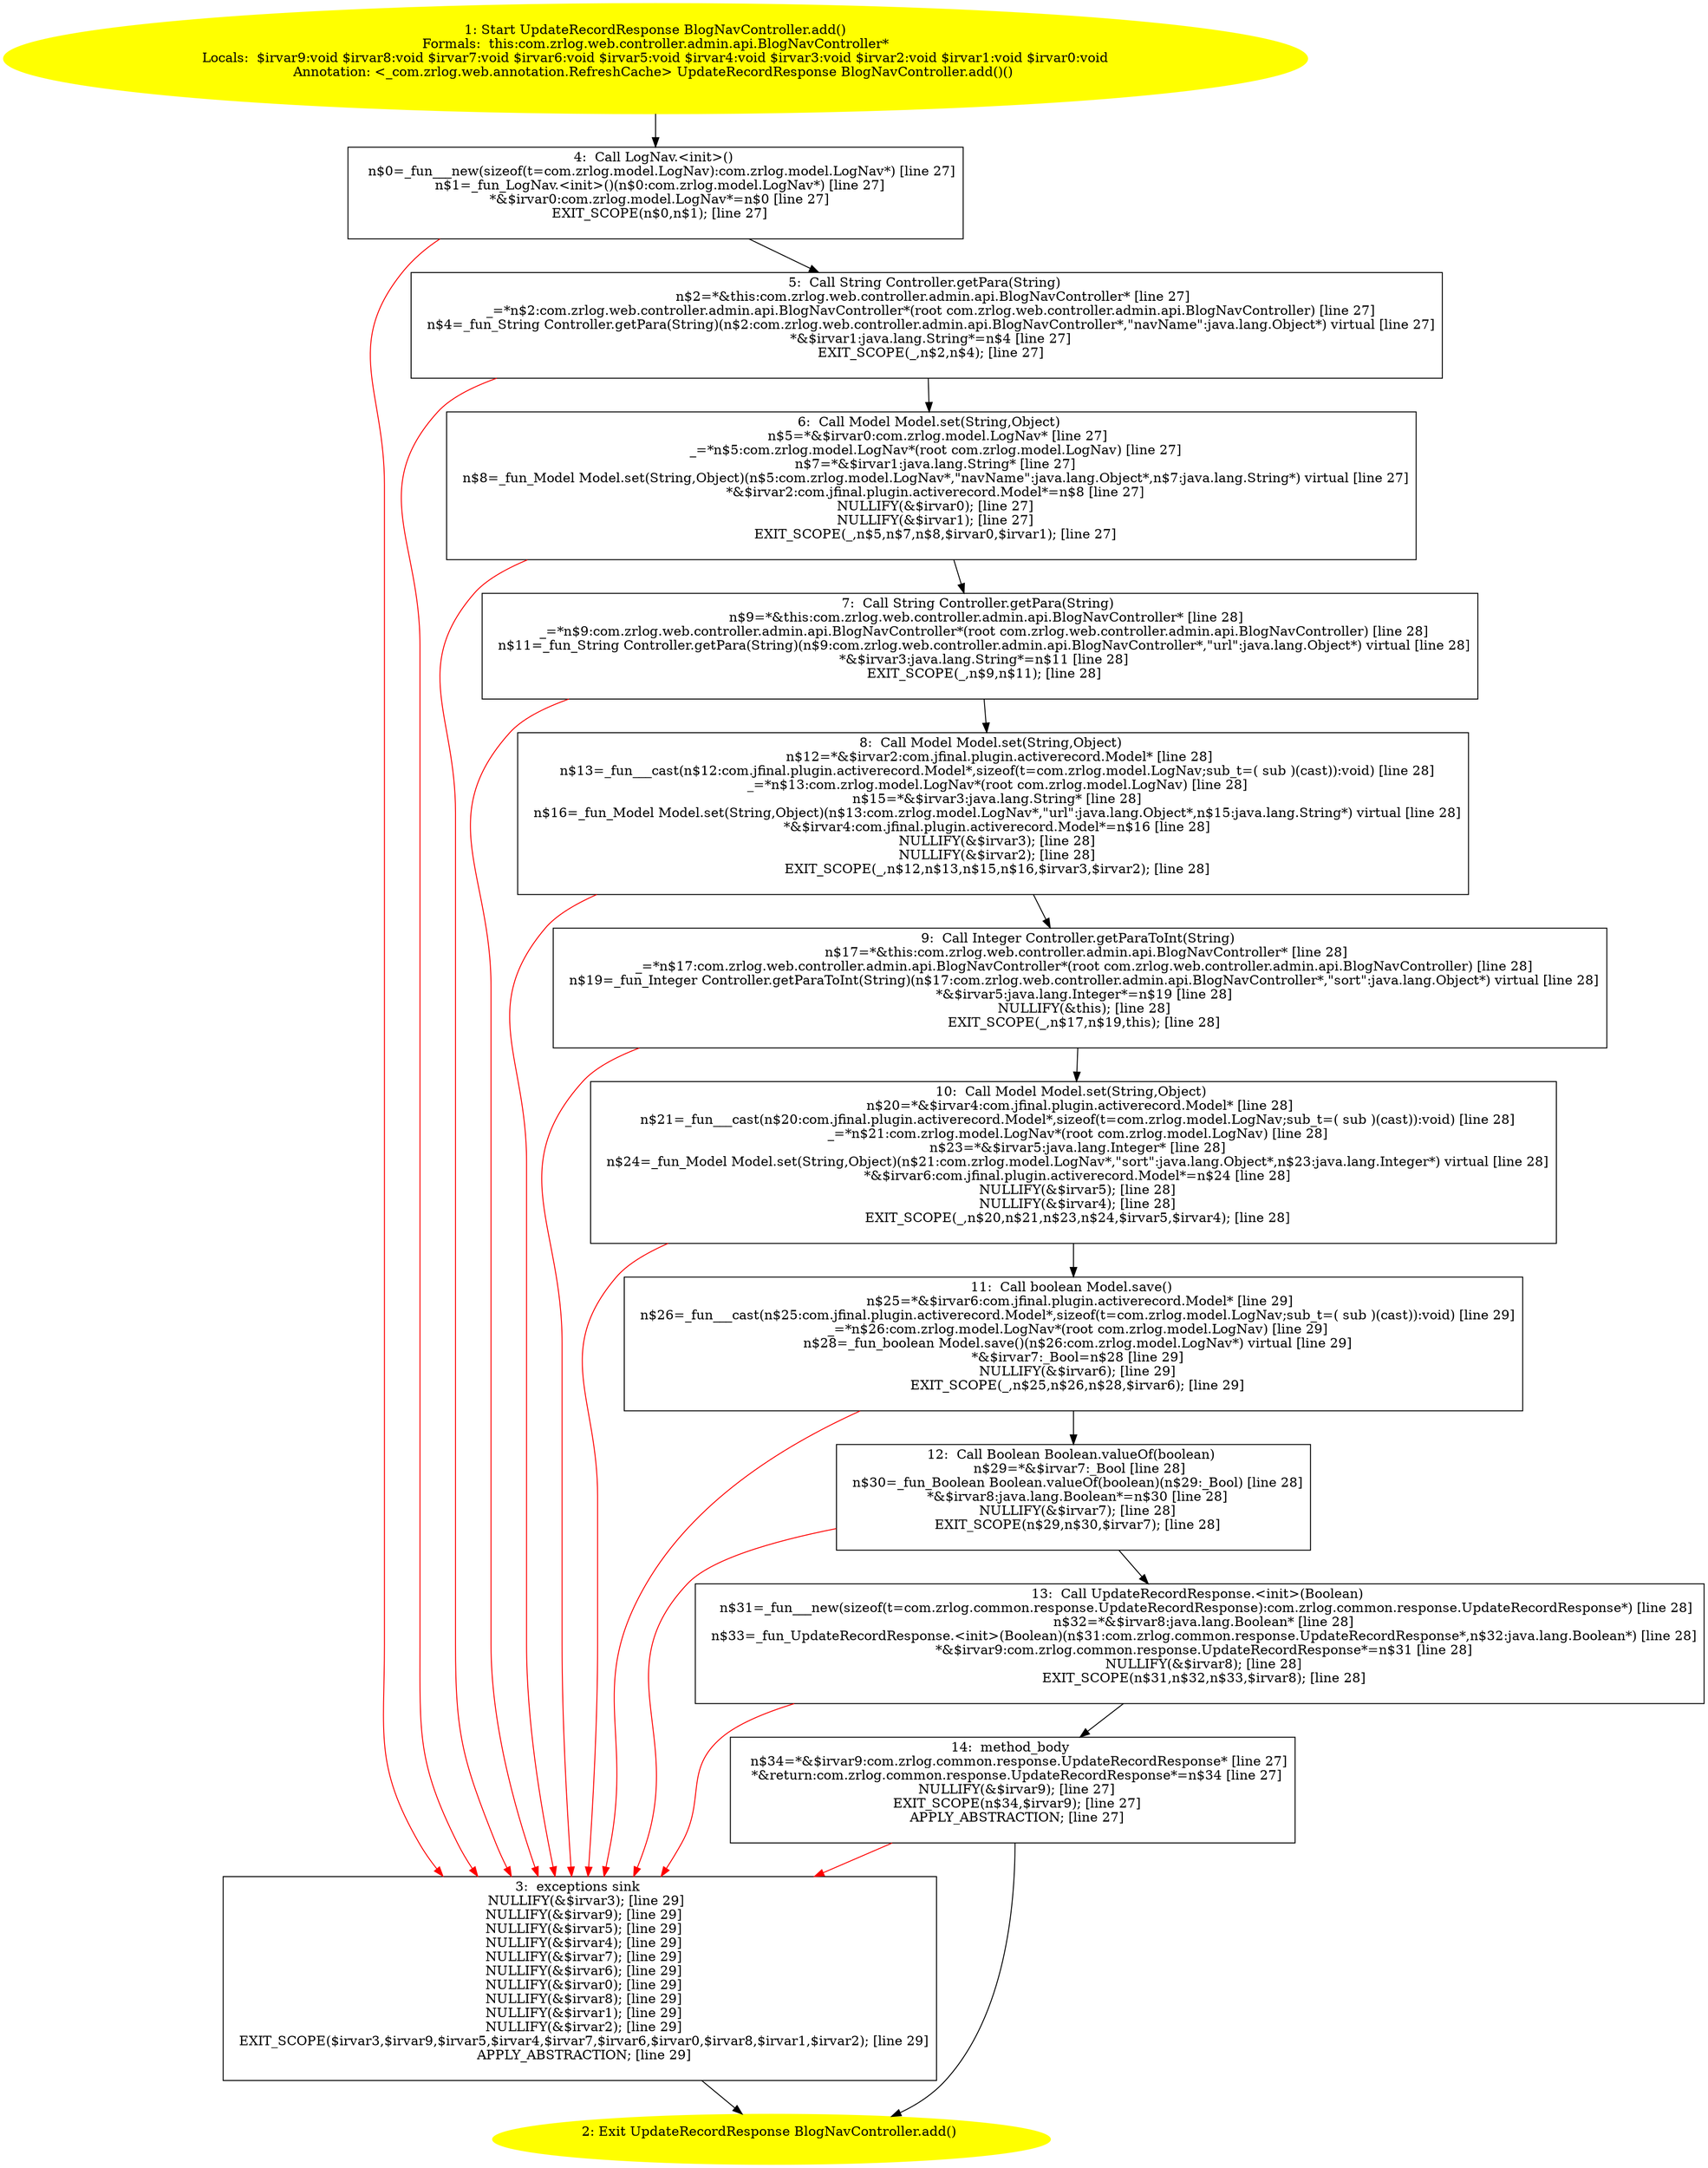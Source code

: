 /* @generated */
digraph cfg {
"com.zrlog.web.controller.admin.api.BlogNavController.add():com.zrlog.common.response.UpdateRecordRes.d4b78173ea906ada0cf722143518ce16_1" [label="1: Start UpdateRecordResponse BlogNavController.add()\nFormals:  this:com.zrlog.web.controller.admin.api.BlogNavController*\nLocals:  $irvar9:void $irvar8:void $irvar7:void $irvar6:void $irvar5:void $irvar4:void $irvar3:void $irvar2:void $irvar1:void $irvar0:void\nAnnotation: <_com.zrlog.web.annotation.RefreshCache> UpdateRecordResponse BlogNavController.add()() \n  " color=yellow style=filled]
	

	 "com.zrlog.web.controller.admin.api.BlogNavController.add():com.zrlog.common.response.UpdateRecordRes.d4b78173ea906ada0cf722143518ce16_1" -> "com.zrlog.web.controller.admin.api.BlogNavController.add():com.zrlog.common.response.UpdateRecordRes.d4b78173ea906ada0cf722143518ce16_4" ;
"com.zrlog.web.controller.admin.api.BlogNavController.add():com.zrlog.common.response.UpdateRecordRes.d4b78173ea906ada0cf722143518ce16_2" [label="2: Exit UpdateRecordResponse BlogNavController.add() \n  " color=yellow style=filled]
	

"com.zrlog.web.controller.admin.api.BlogNavController.add():com.zrlog.common.response.UpdateRecordRes.d4b78173ea906ada0cf722143518ce16_3" [label="3:  exceptions sink \n   NULLIFY(&$irvar3); [line 29]\n  NULLIFY(&$irvar9); [line 29]\n  NULLIFY(&$irvar5); [line 29]\n  NULLIFY(&$irvar4); [line 29]\n  NULLIFY(&$irvar7); [line 29]\n  NULLIFY(&$irvar6); [line 29]\n  NULLIFY(&$irvar0); [line 29]\n  NULLIFY(&$irvar8); [line 29]\n  NULLIFY(&$irvar1); [line 29]\n  NULLIFY(&$irvar2); [line 29]\n  EXIT_SCOPE($irvar3,$irvar9,$irvar5,$irvar4,$irvar7,$irvar6,$irvar0,$irvar8,$irvar1,$irvar2); [line 29]\n  APPLY_ABSTRACTION; [line 29]\n " shape="box"]
	

	 "com.zrlog.web.controller.admin.api.BlogNavController.add():com.zrlog.common.response.UpdateRecordRes.d4b78173ea906ada0cf722143518ce16_3" -> "com.zrlog.web.controller.admin.api.BlogNavController.add():com.zrlog.common.response.UpdateRecordRes.d4b78173ea906ada0cf722143518ce16_2" ;
"com.zrlog.web.controller.admin.api.BlogNavController.add():com.zrlog.common.response.UpdateRecordRes.d4b78173ea906ada0cf722143518ce16_4" [label="4:  Call LogNav.<init>() \n   n$0=_fun___new(sizeof(t=com.zrlog.model.LogNav):com.zrlog.model.LogNav*) [line 27]\n  n$1=_fun_LogNav.<init>()(n$0:com.zrlog.model.LogNav*) [line 27]\n  *&$irvar0:com.zrlog.model.LogNav*=n$0 [line 27]\n  EXIT_SCOPE(n$0,n$1); [line 27]\n " shape="box"]
	

	 "com.zrlog.web.controller.admin.api.BlogNavController.add():com.zrlog.common.response.UpdateRecordRes.d4b78173ea906ada0cf722143518ce16_4" -> "com.zrlog.web.controller.admin.api.BlogNavController.add():com.zrlog.common.response.UpdateRecordRes.d4b78173ea906ada0cf722143518ce16_5" ;
	 "com.zrlog.web.controller.admin.api.BlogNavController.add():com.zrlog.common.response.UpdateRecordRes.d4b78173ea906ada0cf722143518ce16_4" -> "com.zrlog.web.controller.admin.api.BlogNavController.add():com.zrlog.common.response.UpdateRecordRes.d4b78173ea906ada0cf722143518ce16_3" [color="red" ];
"com.zrlog.web.controller.admin.api.BlogNavController.add():com.zrlog.common.response.UpdateRecordRes.d4b78173ea906ada0cf722143518ce16_5" [label="5:  Call String Controller.getPara(String) \n   n$2=*&this:com.zrlog.web.controller.admin.api.BlogNavController* [line 27]\n  _=*n$2:com.zrlog.web.controller.admin.api.BlogNavController*(root com.zrlog.web.controller.admin.api.BlogNavController) [line 27]\n  n$4=_fun_String Controller.getPara(String)(n$2:com.zrlog.web.controller.admin.api.BlogNavController*,\"navName\":java.lang.Object*) virtual [line 27]\n  *&$irvar1:java.lang.String*=n$4 [line 27]\n  EXIT_SCOPE(_,n$2,n$4); [line 27]\n " shape="box"]
	

	 "com.zrlog.web.controller.admin.api.BlogNavController.add():com.zrlog.common.response.UpdateRecordRes.d4b78173ea906ada0cf722143518ce16_5" -> "com.zrlog.web.controller.admin.api.BlogNavController.add():com.zrlog.common.response.UpdateRecordRes.d4b78173ea906ada0cf722143518ce16_6" ;
	 "com.zrlog.web.controller.admin.api.BlogNavController.add():com.zrlog.common.response.UpdateRecordRes.d4b78173ea906ada0cf722143518ce16_5" -> "com.zrlog.web.controller.admin.api.BlogNavController.add():com.zrlog.common.response.UpdateRecordRes.d4b78173ea906ada0cf722143518ce16_3" [color="red" ];
"com.zrlog.web.controller.admin.api.BlogNavController.add():com.zrlog.common.response.UpdateRecordRes.d4b78173ea906ada0cf722143518ce16_6" [label="6:  Call Model Model.set(String,Object) \n   n$5=*&$irvar0:com.zrlog.model.LogNav* [line 27]\n  _=*n$5:com.zrlog.model.LogNav*(root com.zrlog.model.LogNav) [line 27]\n  n$7=*&$irvar1:java.lang.String* [line 27]\n  n$8=_fun_Model Model.set(String,Object)(n$5:com.zrlog.model.LogNav*,\"navName\":java.lang.Object*,n$7:java.lang.String*) virtual [line 27]\n  *&$irvar2:com.jfinal.plugin.activerecord.Model*=n$8 [line 27]\n  NULLIFY(&$irvar0); [line 27]\n  NULLIFY(&$irvar1); [line 27]\n  EXIT_SCOPE(_,n$5,n$7,n$8,$irvar0,$irvar1); [line 27]\n " shape="box"]
	

	 "com.zrlog.web.controller.admin.api.BlogNavController.add():com.zrlog.common.response.UpdateRecordRes.d4b78173ea906ada0cf722143518ce16_6" -> "com.zrlog.web.controller.admin.api.BlogNavController.add():com.zrlog.common.response.UpdateRecordRes.d4b78173ea906ada0cf722143518ce16_7" ;
	 "com.zrlog.web.controller.admin.api.BlogNavController.add():com.zrlog.common.response.UpdateRecordRes.d4b78173ea906ada0cf722143518ce16_6" -> "com.zrlog.web.controller.admin.api.BlogNavController.add():com.zrlog.common.response.UpdateRecordRes.d4b78173ea906ada0cf722143518ce16_3" [color="red" ];
"com.zrlog.web.controller.admin.api.BlogNavController.add():com.zrlog.common.response.UpdateRecordRes.d4b78173ea906ada0cf722143518ce16_7" [label="7:  Call String Controller.getPara(String) \n   n$9=*&this:com.zrlog.web.controller.admin.api.BlogNavController* [line 28]\n  _=*n$9:com.zrlog.web.controller.admin.api.BlogNavController*(root com.zrlog.web.controller.admin.api.BlogNavController) [line 28]\n  n$11=_fun_String Controller.getPara(String)(n$9:com.zrlog.web.controller.admin.api.BlogNavController*,\"url\":java.lang.Object*) virtual [line 28]\n  *&$irvar3:java.lang.String*=n$11 [line 28]\n  EXIT_SCOPE(_,n$9,n$11); [line 28]\n " shape="box"]
	

	 "com.zrlog.web.controller.admin.api.BlogNavController.add():com.zrlog.common.response.UpdateRecordRes.d4b78173ea906ada0cf722143518ce16_7" -> "com.zrlog.web.controller.admin.api.BlogNavController.add():com.zrlog.common.response.UpdateRecordRes.d4b78173ea906ada0cf722143518ce16_8" ;
	 "com.zrlog.web.controller.admin.api.BlogNavController.add():com.zrlog.common.response.UpdateRecordRes.d4b78173ea906ada0cf722143518ce16_7" -> "com.zrlog.web.controller.admin.api.BlogNavController.add():com.zrlog.common.response.UpdateRecordRes.d4b78173ea906ada0cf722143518ce16_3" [color="red" ];
"com.zrlog.web.controller.admin.api.BlogNavController.add():com.zrlog.common.response.UpdateRecordRes.d4b78173ea906ada0cf722143518ce16_8" [label="8:  Call Model Model.set(String,Object) \n   n$12=*&$irvar2:com.jfinal.plugin.activerecord.Model* [line 28]\n  n$13=_fun___cast(n$12:com.jfinal.plugin.activerecord.Model*,sizeof(t=com.zrlog.model.LogNav;sub_t=( sub )(cast)):void) [line 28]\n  _=*n$13:com.zrlog.model.LogNav*(root com.zrlog.model.LogNav) [line 28]\n  n$15=*&$irvar3:java.lang.String* [line 28]\n  n$16=_fun_Model Model.set(String,Object)(n$13:com.zrlog.model.LogNav*,\"url\":java.lang.Object*,n$15:java.lang.String*) virtual [line 28]\n  *&$irvar4:com.jfinal.plugin.activerecord.Model*=n$16 [line 28]\n  NULLIFY(&$irvar3); [line 28]\n  NULLIFY(&$irvar2); [line 28]\n  EXIT_SCOPE(_,n$12,n$13,n$15,n$16,$irvar3,$irvar2); [line 28]\n " shape="box"]
	

	 "com.zrlog.web.controller.admin.api.BlogNavController.add():com.zrlog.common.response.UpdateRecordRes.d4b78173ea906ada0cf722143518ce16_8" -> "com.zrlog.web.controller.admin.api.BlogNavController.add():com.zrlog.common.response.UpdateRecordRes.d4b78173ea906ada0cf722143518ce16_9" ;
	 "com.zrlog.web.controller.admin.api.BlogNavController.add():com.zrlog.common.response.UpdateRecordRes.d4b78173ea906ada0cf722143518ce16_8" -> "com.zrlog.web.controller.admin.api.BlogNavController.add():com.zrlog.common.response.UpdateRecordRes.d4b78173ea906ada0cf722143518ce16_3" [color="red" ];
"com.zrlog.web.controller.admin.api.BlogNavController.add():com.zrlog.common.response.UpdateRecordRes.d4b78173ea906ada0cf722143518ce16_9" [label="9:  Call Integer Controller.getParaToInt(String) \n   n$17=*&this:com.zrlog.web.controller.admin.api.BlogNavController* [line 28]\n  _=*n$17:com.zrlog.web.controller.admin.api.BlogNavController*(root com.zrlog.web.controller.admin.api.BlogNavController) [line 28]\n  n$19=_fun_Integer Controller.getParaToInt(String)(n$17:com.zrlog.web.controller.admin.api.BlogNavController*,\"sort\":java.lang.Object*) virtual [line 28]\n  *&$irvar5:java.lang.Integer*=n$19 [line 28]\n  NULLIFY(&this); [line 28]\n  EXIT_SCOPE(_,n$17,n$19,this); [line 28]\n " shape="box"]
	

	 "com.zrlog.web.controller.admin.api.BlogNavController.add():com.zrlog.common.response.UpdateRecordRes.d4b78173ea906ada0cf722143518ce16_9" -> "com.zrlog.web.controller.admin.api.BlogNavController.add():com.zrlog.common.response.UpdateRecordRes.d4b78173ea906ada0cf722143518ce16_10" ;
	 "com.zrlog.web.controller.admin.api.BlogNavController.add():com.zrlog.common.response.UpdateRecordRes.d4b78173ea906ada0cf722143518ce16_9" -> "com.zrlog.web.controller.admin.api.BlogNavController.add():com.zrlog.common.response.UpdateRecordRes.d4b78173ea906ada0cf722143518ce16_3" [color="red" ];
"com.zrlog.web.controller.admin.api.BlogNavController.add():com.zrlog.common.response.UpdateRecordRes.d4b78173ea906ada0cf722143518ce16_10" [label="10:  Call Model Model.set(String,Object) \n   n$20=*&$irvar4:com.jfinal.plugin.activerecord.Model* [line 28]\n  n$21=_fun___cast(n$20:com.jfinal.plugin.activerecord.Model*,sizeof(t=com.zrlog.model.LogNav;sub_t=( sub )(cast)):void) [line 28]\n  _=*n$21:com.zrlog.model.LogNav*(root com.zrlog.model.LogNav) [line 28]\n  n$23=*&$irvar5:java.lang.Integer* [line 28]\n  n$24=_fun_Model Model.set(String,Object)(n$21:com.zrlog.model.LogNav*,\"sort\":java.lang.Object*,n$23:java.lang.Integer*) virtual [line 28]\n  *&$irvar6:com.jfinal.plugin.activerecord.Model*=n$24 [line 28]\n  NULLIFY(&$irvar5); [line 28]\n  NULLIFY(&$irvar4); [line 28]\n  EXIT_SCOPE(_,n$20,n$21,n$23,n$24,$irvar5,$irvar4); [line 28]\n " shape="box"]
	

	 "com.zrlog.web.controller.admin.api.BlogNavController.add():com.zrlog.common.response.UpdateRecordRes.d4b78173ea906ada0cf722143518ce16_10" -> "com.zrlog.web.controller.admin.api.BlogNavController.add():com.zrlog.common.response.UpdateRecordRes.d4b78173ea906ada0cf722143518ce16_11" ;
	 "com.zrlog.web.controller.admin.api.BlogNavController.add():com.zrlog.common.response.UpdateRecordRes.d4b78173ea906ada0cf722143518ce16_10" -> "com.zrlog.web.controller.admin.api.BlogNavController.add():com.zrlog.common.response.UpdateRecordRes.d4b78173ea906ada0cf722143518ce16_3" [color="red" ];
"com.zrlog.web.controller.admin.api.BlogNavController.add():com.zrlog.common.response.UpdateRecordRes.d4b78173ea906ada0cf722143518ce16_11" [label="11:  Call boolean Model.save() \n   n$25=*&$irvar6:com.jfinal.plugin.activerecord.Model* [line 29]\n  n$26=_fun___cast(n$25:com.jfinal.plugin.activerecord.Model*,sizeof(t=com.zrlog.model.LogNav;sub_t=( sub )(cast)):void) [line 29]\n  _=*n$26:com.zrlog.model.LogNav*(root com.zrlog.model.LogNav) [line 29]\n  n$28=_fun_boolean Model.save()(n$26:com.zrlog.model.LogNav*) virtual [line 29]\n  *&$irvar7:_Bool=n$28 [line 29]\n  NULLIFY(&$irvar6); [line 29]\n  EXIT_SCOPE(_,n$25,n$26,n$28,$irvar6); [line 29]\n " shape="box"]
	

	 "com.zrlog.web.controller.admin.api.BlogNavController.add():com.zrlog.common.response.UpdateRecordRes.d4b78173ea906ada0cf722143518ce16_11" -> "com.zrlog.web.controller.admin.api.BlogNavController.add():com.zrlog.common.response.UpdateRecordRes.d4b78173ea906ada0cf722143518ce16_12" ;
	 "com.zrlog.web.controller.admin.api.BlogNavController.add():com.zrlog.common.response.UpdateRecordRes.d4b78173ea906ada0cf722143518ce16_11" -> "com.zrlog.web.controller.admin.api.BlogNavController.add():com.zrlog.common.response.UpdateRecordRes.d4b78173ea906ada0cf722143518ce16_3" [color="red" ];
"com.zrlog.web.controller.admin.api.BlogNavController.add():com.zrlog.common.response.UpdateRecordRes.d4b78173ea906ada0cf722143518ce16_12" [label="12:  Call Boolean Boolean.valueOf(boolean) \n   n$29=*&$irvar7:_Bool [line 28]\n  n$30=_fun_Boolean Boolean.valueOf(boolean)(n$29:_Bool) [line 28]\n  *&$irvar8:java.lang.Boolean*=n$30 [line 28]\n  NULLIFY(&$irvar7); [line 28]\n  EXIT_SCOPE(n$29,n$30,$irvar7); [line 28]\n " shape="box"]
	

	 "com.zrlog.web.controller.admin.api.BlogNavController.add():com.zrlog.common.response.UpdateRecordRes.d4b78173ea906ada0cf722143518ce16_12" -> "com.zrlog.web.controller.admin.api.BlogNavController.add():com.zrlog.common.response.UpdateRecordRes.d4b78173ea906ada0cf722143518ce16_13" ;
	 "com.zrlog.web.controller.admin.api.BlogNavController.add():com.zrlog.common.response.UpdateRecordRes.d4b78173ea906ada0cf722143518ce16_12" -> "com.zrlog.web.controller.admin.api.BlogNavController.add():com.zrlog.common.response.UpdateRecordRes.d4b78173ea906ada0cf722143518ce16_3" [color="red" ];
"com.zrlog.web.controller.admin.api.BlogNavController.add():com.zrlog.common.response.UpdateRecordRes.d4b78173ea906ada0cf722143518ce16_13" [label="13:  Call UpdateRecordResponse.<init>(Boolean) \n   n$31=_fun___new(sizeof(t=com.zrlog.common.response.UpdateRecordResponse):com.zrlog.common.response.UpdateRecordResponse*) [line 28]\n  n$32=*&$irvar8:java.lang.Boolean* [line 28]\n  n$33=_fun_UpdateRecordResponse.<init>(Boolean)(n$31:com.zrlog.common.response.UpdateRecordResponse*,n$32:java.lang.Boolean*) [line 28]\n  *&$irvar9:com.zrlog.common.response.UpdateRecordResponse*=n$31 [line 28]\n  NULLIFY(&$irvar8); [line 28]\n  EXIT_SCOPE(n$31,n$32,n$33,$irvar8); [line 28]\n " shape="box"]
	

	 "com.zrlog.web.controller.admin.api.BlogNavController.add():com.zrlog.common.response.UpdateRecordRes.d4b78173ea906ada0cf722143518ce16_13" -> "com.zrlog.web.controller.admin.api.BlogNavController.add():com.zrlog.common.response.UpdateRecordRes.d4b78173ea906ada0cf722143518ce16_14" ;
	 "com.zrlog.web.controller.admin.api.BlogNavController.add():com.zrlog.common.response.UpdateRecordRes.d4b78173ea906ada0cf722143518ce16_13" -> "com.zrlog.web.controller.admin.api.BlogNavController.add():com.zrlog.common.response.UpdateRecordRes.d4b78173ea906ada0cf722143518ce16_3" [color="red" ];
"com.zrlog.web.controller.admin.api.BlogNavController.add():com.zrlog.common.response.UpdateRecordRes.d4b78173ea906ada0cf722143518ce16_14" [label="14:  method_body \n   n$34=*&$irvar9:com.zrlog.common.response.UpdateRecordResponse* [line 27]\n  *&return:com.zrlog.common.response.UpdateRecordResponse*=n$34 [line 27]\n  NULLIFY(&$irvar9); [line 27]\n  EXIT_SCOPE(n$34,$irvar9); [line 27]\n  APPLY_ABSTRACTION; [line 27]\n " shape="box"]
	

	 "com.zrlog.web.controller.admin.api.BlogNavController.add():com.zrlog.common.response.UpdateRecordRes.d4b78173ea906ada0cf722143518ce16_14" -> "com.zrlog.web.controller.admin.api.BlogNavController.add():com.zrlog.common.response.UpdateRecordRes.d4b78173ea906ada0cf722143518ce16_2" ;
	 "com.zrlog.web.controller.admin.api.BlogNavController.add():com.zrlog.common.response.UpdateRecordRes.d4b78173ea906ada0cf722143518ce16_14" -> "com.zrlog.web.controller.admin.api.BlogNavController.add():com.zrlog.common.response.UpdateRecordRes.d4b78173ea906ada0cf722143518ce16_3" [color="red" ];
}
